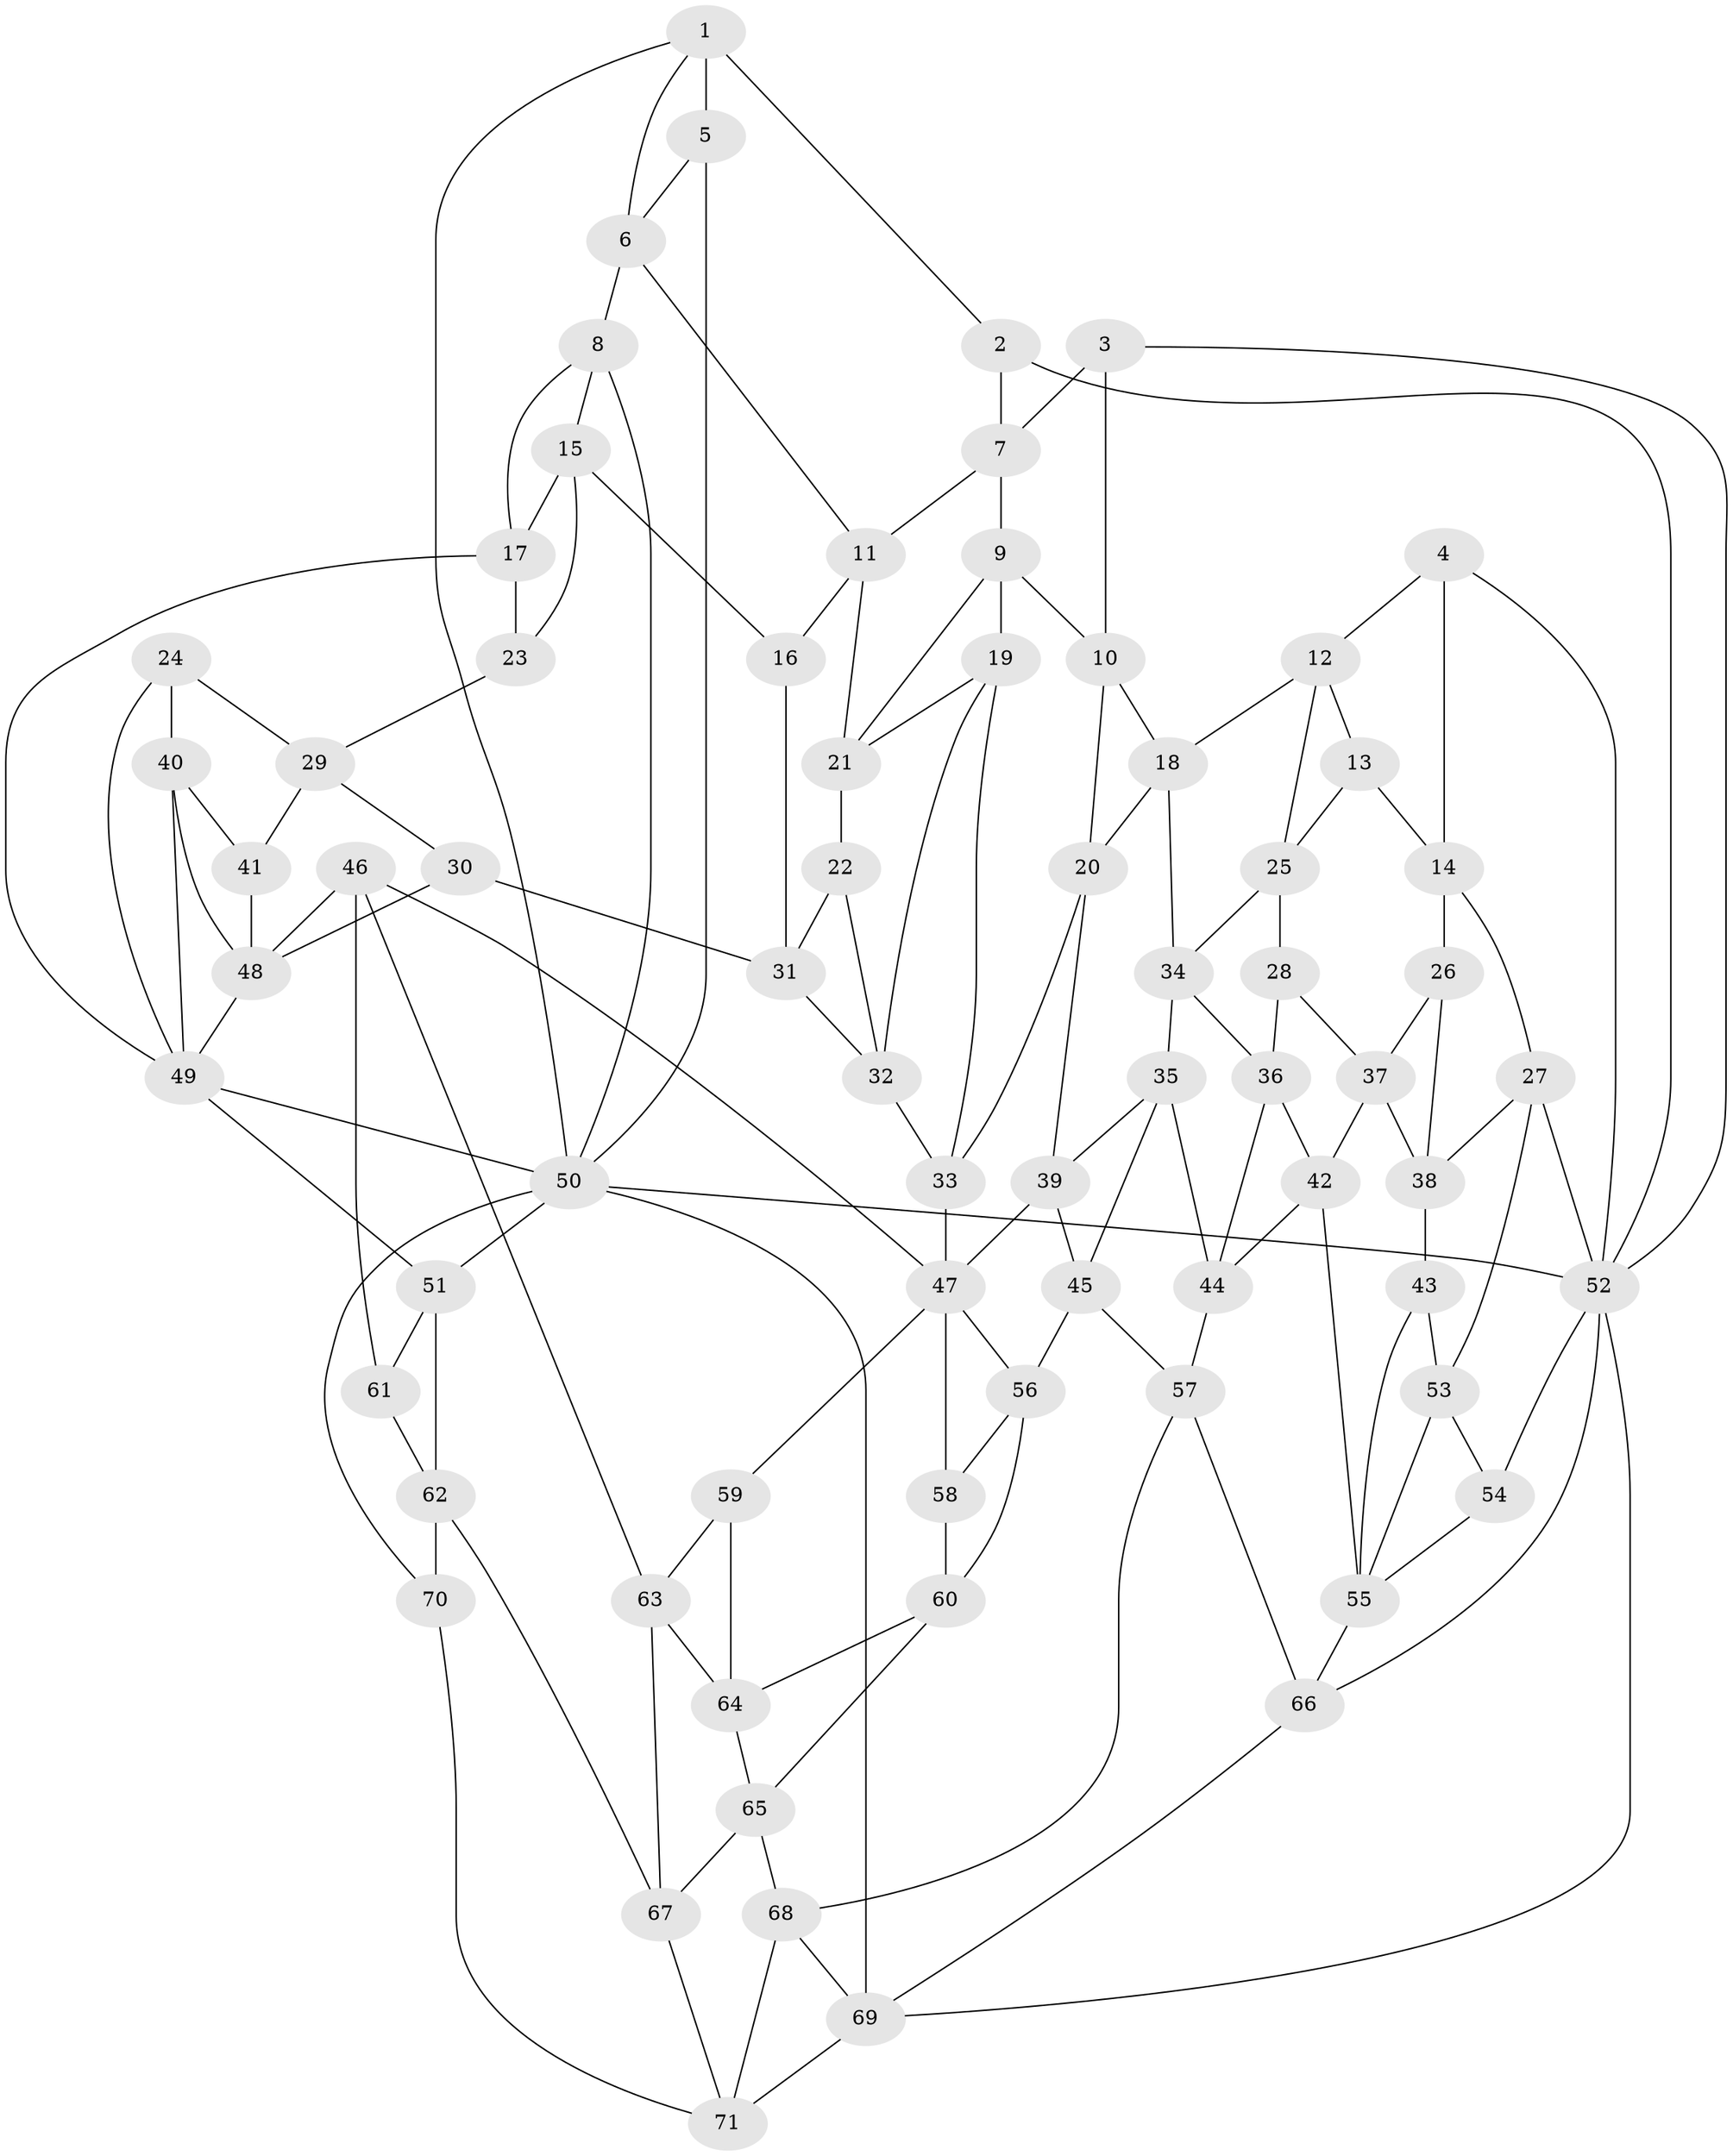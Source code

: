 // original degree distribution, {3: 0.014184397163120567, 6: 0.20567375886524822, 4: 0.22695035460992907, 5: 0.5531914893617021}
// Generated by graph-tools (version 1.1) at 2025/27/03/09/25 03:27:06]
// undirected, 71 vertices, 140 edges
graph export_dot {
graph [start="1"]
  node [color=gray90,style=filled];
  1;
  2;
  3;
  4;
  5;
  6;
  7;
  8;
  9;
  10;
  11;
  12;
  13;
  14;
  15;
  16;
  17;
  18;
  19;
  20;
  21;
  22;
  23;
  24;
  25;
  26;
  27;
  28;
  29;
  30;
  31;
  32;
  33;
  34;
  35;
  36;
  37;
  38;
  39;
  40;
  41;
  42;
  43;
  44;
  45;
  46;
  47;
  48;
  49;
  50;
  51;
  52;
  53;
  54;
  55;
  56;
  57;
  58;
  59;
  60;
  61;
  62;
  63;
  64;
  65;
  66;
  67;
  68;
  69;
  70;
  71;
  1 -- 2 [weight=1.0];
  1 -- 5 [weight=2.0];
  1 -- 6 [weight=1.0];
  1 -- 50 [weight=1.0];
  2 -- 7 [weight=1.0];
  2 -- 52 [weight=1.0];
  3 -- 7 [weight=1.0];
  3 -- 10 [weight=1.0];
  3 -- 52 [weight=1.0];
  4 -- 12 [weight=1.0];
  4 -- 14 [weight=1.0];
  4 -- 52 [weight=1.0];
  5 -- 6 [weight=1.0];
  5 -- 50 [weight=1.0];
  6 -- 8 [weight=1.0];
  6 -- 11 [weight=1.0];
  7 -- 9 [weight=1.0];
  7 -- 11 [weight=1.0];
  8 -- 15 [weight=1.0];
  8 -- 17 [weight=1.0];
  8 -- 50 [weight=1.0];
  9 -- 10 [weight=1.0];
  9 -- 19 [weight=1.0];
  9 -- 21 [weight=1.0];
  10 -- 18 [weight=1.0];
  10 -- 20 [weight=1.0];
  11 -- 16 [weight=1.0];
  11 -- 21 [weight=1.0];
  12 -- 13 [weight=1.0];
  12 -- 18 [weight=1.0];
  12 -- 25 [weight=1.0];
  13 -- 14 [weight=1.0];
  13 -- 25 [weight=1.0];
  14 -- 26 [weight=1.0];
  14 -- 27 [weight=1.0];
  15 -- 16 [weight=1.0];
  15 -- 17 [weight=1.0];
  15 -- 23 [weight=1.0];
  16 -- 31 [weight=1.0];
  17 -- 23 [weight=1.0];
  17 -- 49 [weight=1.0];
  18 -- 20 [weight=1.0];
  18 -- 34 [weight=1.0];
  19 -- 21 [weight=1.0];
  19 -- 32 [weight=1.0];
  19 -- 33 [weight=1.0];
  20 -- 33 [weight=1.0];
  20 -- 39 [weight=1.0];
  21 -- 22 [weight=1.0];
  22 -- 31 [weight=1.0];
  22 -- 32 [weight=1.0];
  23 -- 29 [weight=1.0];
  24 -- 29 [weight=1.0];
  24 -- 40 [weight=1.0];
  24 -- 49 [weight=1.0];
  25 -- 28 [weight=1.0];
  25 -- 34 [weight=1.0];
  26 -- 37 [weight=1.0];
  26 -- 38 [weight=1.0];
  27 -- 38 [weight=1.0];
  27 -- 52 [weight=1.0];
  27 -- 53 [weight=1.0];
  28 -- 36 [weight=1.0];
  28 -- 37 [weight=1.0];
  29 -- 30 [weight=1.0];
  29 -- 41 [weight=1.0];
  30 -- 31 [weight=1.0];
  30 -- 48 [weight=1.0];
  31 -- 32 [weight=1.0];
  32 -- 33 [weight=1.0];
  33 -- 47 [weight=1.0];
  34 -- 35 [weight=1.0];
  34 -- 36 [weight=1.0];
  35 -- 39 [weight=1.0];
  35 -- 44 [weight=1.0];
  35 -- 45 [weight=1.0];
  36 -- 42 [weight=1.0];
  36 -- 44 [weight=1.0];
  37 -- 38 [weight=1.0];
  37 -- 42 [weight=1.0];
  38 -- 43 [weight=1.0];
  39 -- 45 [weight=1.0];
  39 -- 47 [weight=1.0];
  40 -- 41 [weight=1.0];
  40 -- 48 [weight=1.0];
  40 -- 49 [weight=1.0];
  41 -- 48 [weight=2.0];
  42 -- 44 [weight=1.0];
  42 -- 55 [weight=1.0];
  43 -- 53 [weight=1.0];
  43 -- 55 [weight=1.0];
  44 -- 57 [weight=1.0];
  45 -- 56 [weight=1.0];
  45 -- 57 [weight=1.0];
  46 -- 47 [weight=1.0];
  46 -- 48 [weight=1.0];
  46 -- 61 [weight=1.0];
  46 -- 63 [weight=1.0];
  47 -- 56 [weight=1.0];
  47 -- 58 [weight=1.0];
  47 -- 59 [weight=1.0];
  48 -- 49 [weight=1.0];
  49 -- 50 [weight=1.0];
  49 -- 51 [weight=1.0];
  50 -- 51 [weight=1.0];
  50 -- 52 [weight=1.0];
  50 -- 69 [weight=1.0];
  50 -- 70 [weight=1.0];
  51 -- 61 [weight=1.0];
  51 -- 62 [weight=1.0];
  52 -- 54 [weight=1.0];
  52 -- 66 [weight=1.0];
  52 -- 69 [weight=1.0];
  53 -- 54 [weight=2.0];
  53 -- 55 [weight=1.0];
  54 -- 55 [weight=1.0];
  55 -- 66 [weight=1.0];
  56 -- 58 [weight=1.0];
  56 -- 60 [weight=1.0];
  57 -- 66 [weight=1.0];
  57 -- 68 [weight=1.0];
  58 -- 60 [weight=1.0];
  59 -- 63 [weight=1.0];
  59 -- 64 [weight=1.0];
  60 -- 64 [weight=1.0];
  60 -- 65 [weight=1.0];
  61 -- 62 [weight=1.0];
  62 -- 67 [weight=1.0];
  62 -- 70 [weight=1.0];
  63 -- 64 [weight=1.0];
  63 -- 67 [weight=1.0];
  64 -- 65 [weight=1.0];
  65 -- 67 [weight=1.0];
  65 -- 68 [weight=1.0];
  66 -- 69 [weight=1.0];
  67 -- 71 [weight=1.0];
  68 -- 69 [weight=1.0];
  68 -- 71 [weight=1.0];
  69 -- 71 [weight=1.0];
  70 -- 71 [weight=1.0];
}
